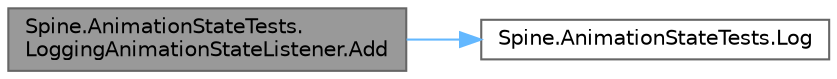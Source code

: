 digraph "Spine.AnimationStateTests.LoggingAnimationStateListener.Add"
{
 // LATEX_PDF_SIZE
  bgcolor="transparent";
  edge [fontname=Helvetica,fontsize=10,labelfontname=Helvetica,labelfontsize=10];
  node [fontname=Helvetica,fontsize=10,shape=box,height=0.2,width=0.4];
  rankdir="LR";
  Node1 [id="Node000001",label="Spine.AnimationStateTests.\lLoggingAnimationStateListener.Add",height=0.2,width=0.4,color="gray40", fillcolor="grey60", style="filled", fontcolor="black",tooltip=" "];
  Node1 -> Node2 [id="edge1_Node000001_Node000002",color="steelblue1",style="solid",tooltip=" "];
  Node2 [id="Node000002",label="Spine.AnimationStateTests.Log",height=0.2,width=0.4,color="grey40", fillcolor="white", style="filled",URL="$class_spine_1_1_animation_state_tests.html#af1b467a1323f7f0dee5661140660fc4e",tooltip=" "];
}
